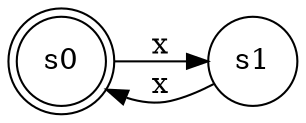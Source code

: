 digraph finite_state_machine {
	rankdir=LR;
	size="18,5"
	node [shape = doublecircle]; s0;
	node [shape = circle];
	s0 -> s1 [ label = "x" ];
	s1 -> s0 [ label = "x" ];
}
